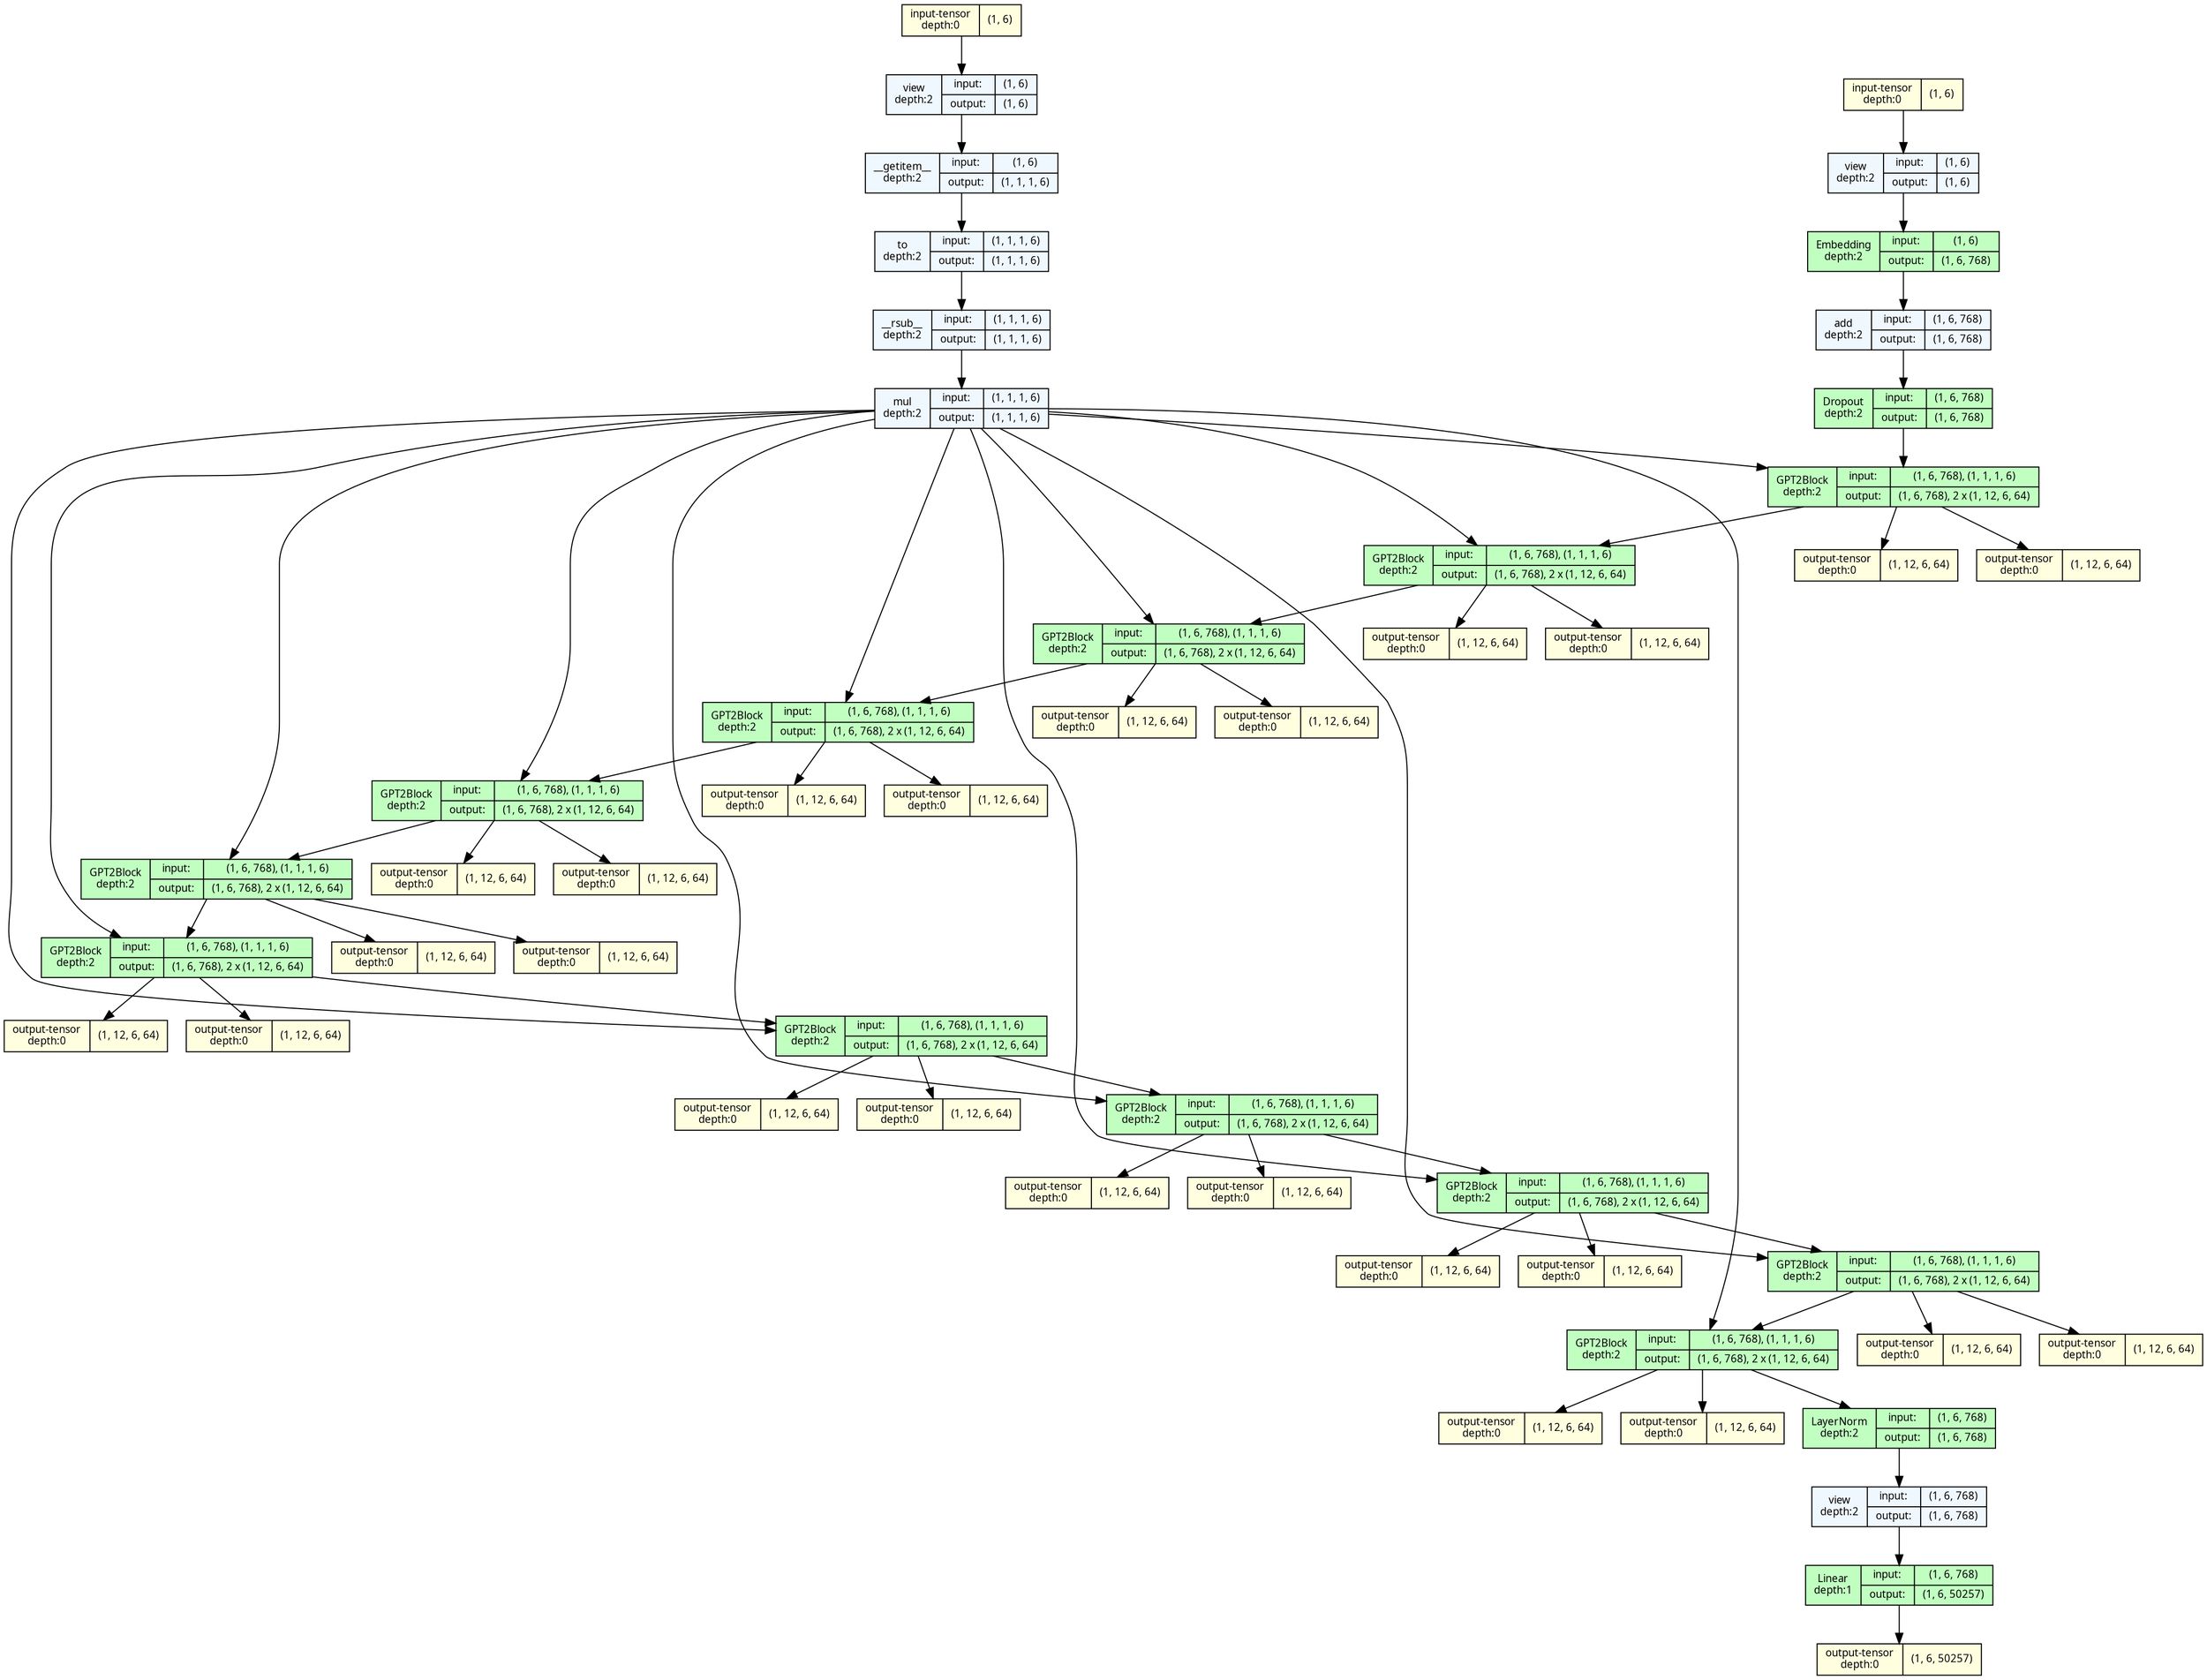 strict digraph gpt2 {
	graph [ordering=in size="33.6,33.6"]
	node [align=left fontname="Linux libertine" fontsize=10 height=0.2 ranksep=0.1 shape=record style=filled]
	edge [fontsize=10]
	0 [label="input-tensor&#92;ndepth:0|(1, 6)" fillcolor=lightyellow]
	1 [label="input-tensor&#92;ndepth:0|(1, 6)" fillcolor=lightyellow]
	2 [label="view&#92;ndepth:2|{input:|output:}|{(1, 6)|(1, 6)}" fillcolor=aliceblue]
	3 [label="view&#92;ndepth:2|{input:|output:}|{(1, 6)|(1, 6)}" fillcolor=aliceblue]
	4 [label="__getitem__&#92;ndepth:2|{input:|output:}|{(1, 6)|(1, 1, 1, 6)}" fillcolor=aliceblue]
	5 [label="to&#92;ndepth:2|{input:|output:}|{(1, 1, 1, 6)|(1, 1, 1, 6)}" fillcolor=aliceblue]
	6 [label="__rsub__&#92;ndepth:2|{input:|output:}|{(1, 1, 1, 6)|(1, 1, 1, 6)}" fillcolor=aliceblue]
	7 [label="mul&#92;ndepth:2|{input:|output:}|{(1, 1, 1, 6)|(1, 1, 1, 6)}" fillcolor=aliceblue]
	8 [label="Embedding&#92;ndepth:2|{input:|output:}|{(1, 6)|(1, 6, 768)}" fillcolor=darkseagreen1]
	9 [label="add&#92;ndepth:2|{input:|output:}|{(1, 6, 768)|(1, 6, 768)}" fillcolor=aliceblue]
	10 [label="Dropout&#92;ndepth:2|{input:|output:}|{(1, 6, 768)|(1, 6, 768)}" fillcolor=darkseagreen1]
	11 [label="GPT2Block&#92;ndepth:2|{input:|output:}|{(1, 6, 768), (1, 1, 1, 6)|(1, 6, 768), 2 x (1, 12, 6, 64)}" fillcolor=darkseagreen1]
	12 [label="output-tensor&#92;ndepth:0|(1, 12, 6, 64)" fillcolor=lightyellow]
	13 [label="output-tensor&#92;ndepth:0|(1, 12, 6, 64)" fillcolor=lightyellow]
	14 [label="GPT2Block&#92;ndepth:2|{input:|output:}|{(1, 6, 768), (1, 1, 1, 6)|(1, 6, 768), 2 x (1, 12, 6, 64)}" fillcolor=darkseagreen1]
	15 [label="output-tensor&#92;ndepth:0|(1, 12, 6, 64)" fillcolor=lightyellow]
	16 [label="output-tensor&#92;ndepth:0|(1, 12, 6, 64)" fillcolor=lightyellow]
	17 [label="GPT2Block&#92;ndepth:2|{input:|output:}|{(1, 6, 768), (1, 1, 1, 6)|(1, 6, 768), 2 x (1, 12, 6, 64)}" fillcolor=darkseagreen1]
	18 [label="output-tensor&#92;ndepth:0|(1, 12, 6, 64)" fillcolor=lightyellow]
	19 [label="output-tensor&#92;ndepth:0|(1, 12, 6, 64)" fillcolor=lightyellow]
	20 [label="GPT2Block&#92;ndepth:2|{input:|output:}|{(1, 6, 768), (1, 1, 1, 6)|(1, 6, 768), 2 x (1, 12, 6, 64)}" fillcolor=darkseagreen1]
	21 [label="output-tensor&#92;ndepth:0|(1, 12, 6, 64)" fillcolor=lightyellow]
	22 [label="output-tensor&#92;ndepth:0|(1, 12, 6, 64)" fillcolor=lightyellow]
	23 [label="GPT2Block&#92;ndepth:2|{input:|output:}|{(1, 6, 768), (1, 1, 1, 6)|(1, 6, 768), 2 x (1, 12, 6, 64)}" fillcolor=darkseagreen1]
	24 [label="output-tensor&#92;ndepth:0|(1, 12, 6, 64)" fillcolor=lightyellow]
	25 [label="output-tensor&#92;ndepth:0|(1, 12, 6, 64)" fillcolor=lightyellow]
	26 [label="GPT2Block&#92;ndepth:2|{input:|output:}|{(1, 6, 768), (1, 1, 1, 6)|(1, 6, 768), 2 x (1, 12, 6, 64)}" fillcolor=darkseagreen1]
	27 [label="output-tensor&#92;ndepth:0|(1, 12, 6, 64)" fillcolor=lightyellow]
	28 [label="output-tensor&#92;ndepth:0|(1, 12, 6, 64)" fillcolor=lightyellow]
	29 [label="GPT2Block&#92;ndepth:2|{input:|output:}|{(1, 6, 768), (1, 1, 1, 6)|(1, 6, 768), 2 x (1, 12, 6, 64)}" fillcolor=darkseagreen1]
	30 [label="output-tensor&#92;ndepth:0|(1, 12, 6, 64)" fillcolor=lightyellow]
	31 [label="output-tensor&#92;ndepth:0|(1, 12, 6, 64)" fillcolor=lightyellow]
	32 [label="GPT2Block&#92;ndepth:2|{input:|output:}|{(1, 6, 768), (1, 1, 1, 6)|(1, 6, 768), 2 x (1, 12, 6, 64)}" fillcolor=darkseagreen1]
	33 [label="output-tensor&#92;ndepth:0|(1, 12, 6, 64)" fillcolor=lightyellow]
	34 [label="output-tensor&#92;ndepth:0|(1, 12, 6, 64)" fillcolor=lightyellow]
	35 [label="GPT2Block&#92;ndepth:2|{input:|output:}|{(1, 6, 768), (1, 1, 1, 6)|(1, 6, 768), 2 x (1, 12, 6, 64)}" fillcolor=darkseagreen1]
	36 [label="output-tensor&#92;ndepth:0|(1, 12, 6, 64)" fillcolor=lightyellow]
	37 [label="output-tensor&#92;ndepth:0|(1, 12, 6, 64)" fillcolor=lightyellow]
	38 [label="GPT2Block&#92;ndepth:2|{input:|output:}|{(1, 6, 768), (1, 1, 1, 6)|(1, 6, 768), 2 x (1, 12, 6, 64)}" fillcolor=darkseagreen1]
	39 [label="output-tensor&#92;ndepth:0|(1, 12, 6, 64)" fillcolor=lightyellow]
	40 [label="output-tensor&#92;ndepth:0|(1, 12, 6, 64)" fillcolor=lightyellow]
	41 [label="GPT2Block&#92;ndepth:2|{input:|output:}|{(1, 6, 768), (1, 1, 1, 6)|(1, 6, 768), 2 x (1, 12, 6, 64)}" fillcolor=darkseagreen1]
	42 [label="output-tensor&#92;ndepth:0|(1, 12, 6, 64)" fillcolor=lightyellow]
	43 [label="output-tensor&#92;ndepth:0|(1, 12, 6, 64)" fillcolor=lightyellow]
	44 [label="GPT2Block&#92;ndepth:2|{input:|output:}|{(1, 6, 768), (1, 1, 1, 6)|(1, 6, 768), 2 x (1, 12, 6, 64)}" fillcolor=darkseagreen1]
	45 [label="output-tensor&#92;ndepth:0|(1, 12, 6, 64)" fillcolor=lightyellow]
	46 [label="output-tensor&#92;ndepth:0|(1, 12, 6, 64)" fillcolor=lightyellow]
	47 [label="LayerNorm&#92;ndepth:2|{input:|output:}|{(1, 6, 768)|(1, 6, 768)}" fillcolor=darkseagreen1]
	48 [label="view&#92;ndepth:2|{input:|output:}|{(1, 6, 768)|(1, 6, 768)}" fillcolor=aliceblue]
	49 [label="Linear&#92;ndepth:1|{input:|output:}|{(1, 6, 768)|(1, 6, 50257)}" fillcolor=darkseagreen1]
	50 [label="output-tensor&#92;ndepth:0|(1, 6, 50257)" fillcolor=lightyellow]
	0 -> 2
	1 -> 3
	2 -> 8
	3 -> 4
	4 -> 5
	5 -> 6
	6 -> 7
	7 -> 11
	7 -> 14
	7 -> 17
	7 -> 20
	7 -> 23
	7 -> 26
	7 -> 29
	7 -> 32
	7 -> 35
	7 -> 38
	7 -> 41
	7 -> 44
	8 -> 9
	9 -> 10
	10 -> 11
	11 -> 12
	11 -> 13
	11 -> 14
	14 -> 15
	14 -> 16
	14 -> 17
	17 -> 18
	17 -> 19
	17 -> 20
	20 -> 21
	20 -> 22
	20 -> 23
	23 -> 24
	23 -> 25
	23 -> 26
	26 -> 27
	26 -> 28
	26 -> 29
	29 -> 30
	29 -> 31
	29 -> 32
	32 -> 33
	32 -> 34
	32 -> 35
	35 -> 36
	35 -> 37
	35 -> 38
	38 -> 39
	38 -> 40
	38 -> 41
	41 -> 42
	41 -> 43
	41 -> 44
	44 -> 45
	44 -> 46
	44 -> 47
	47 -> 48
	48 -> 49
	49 -> 50
}
